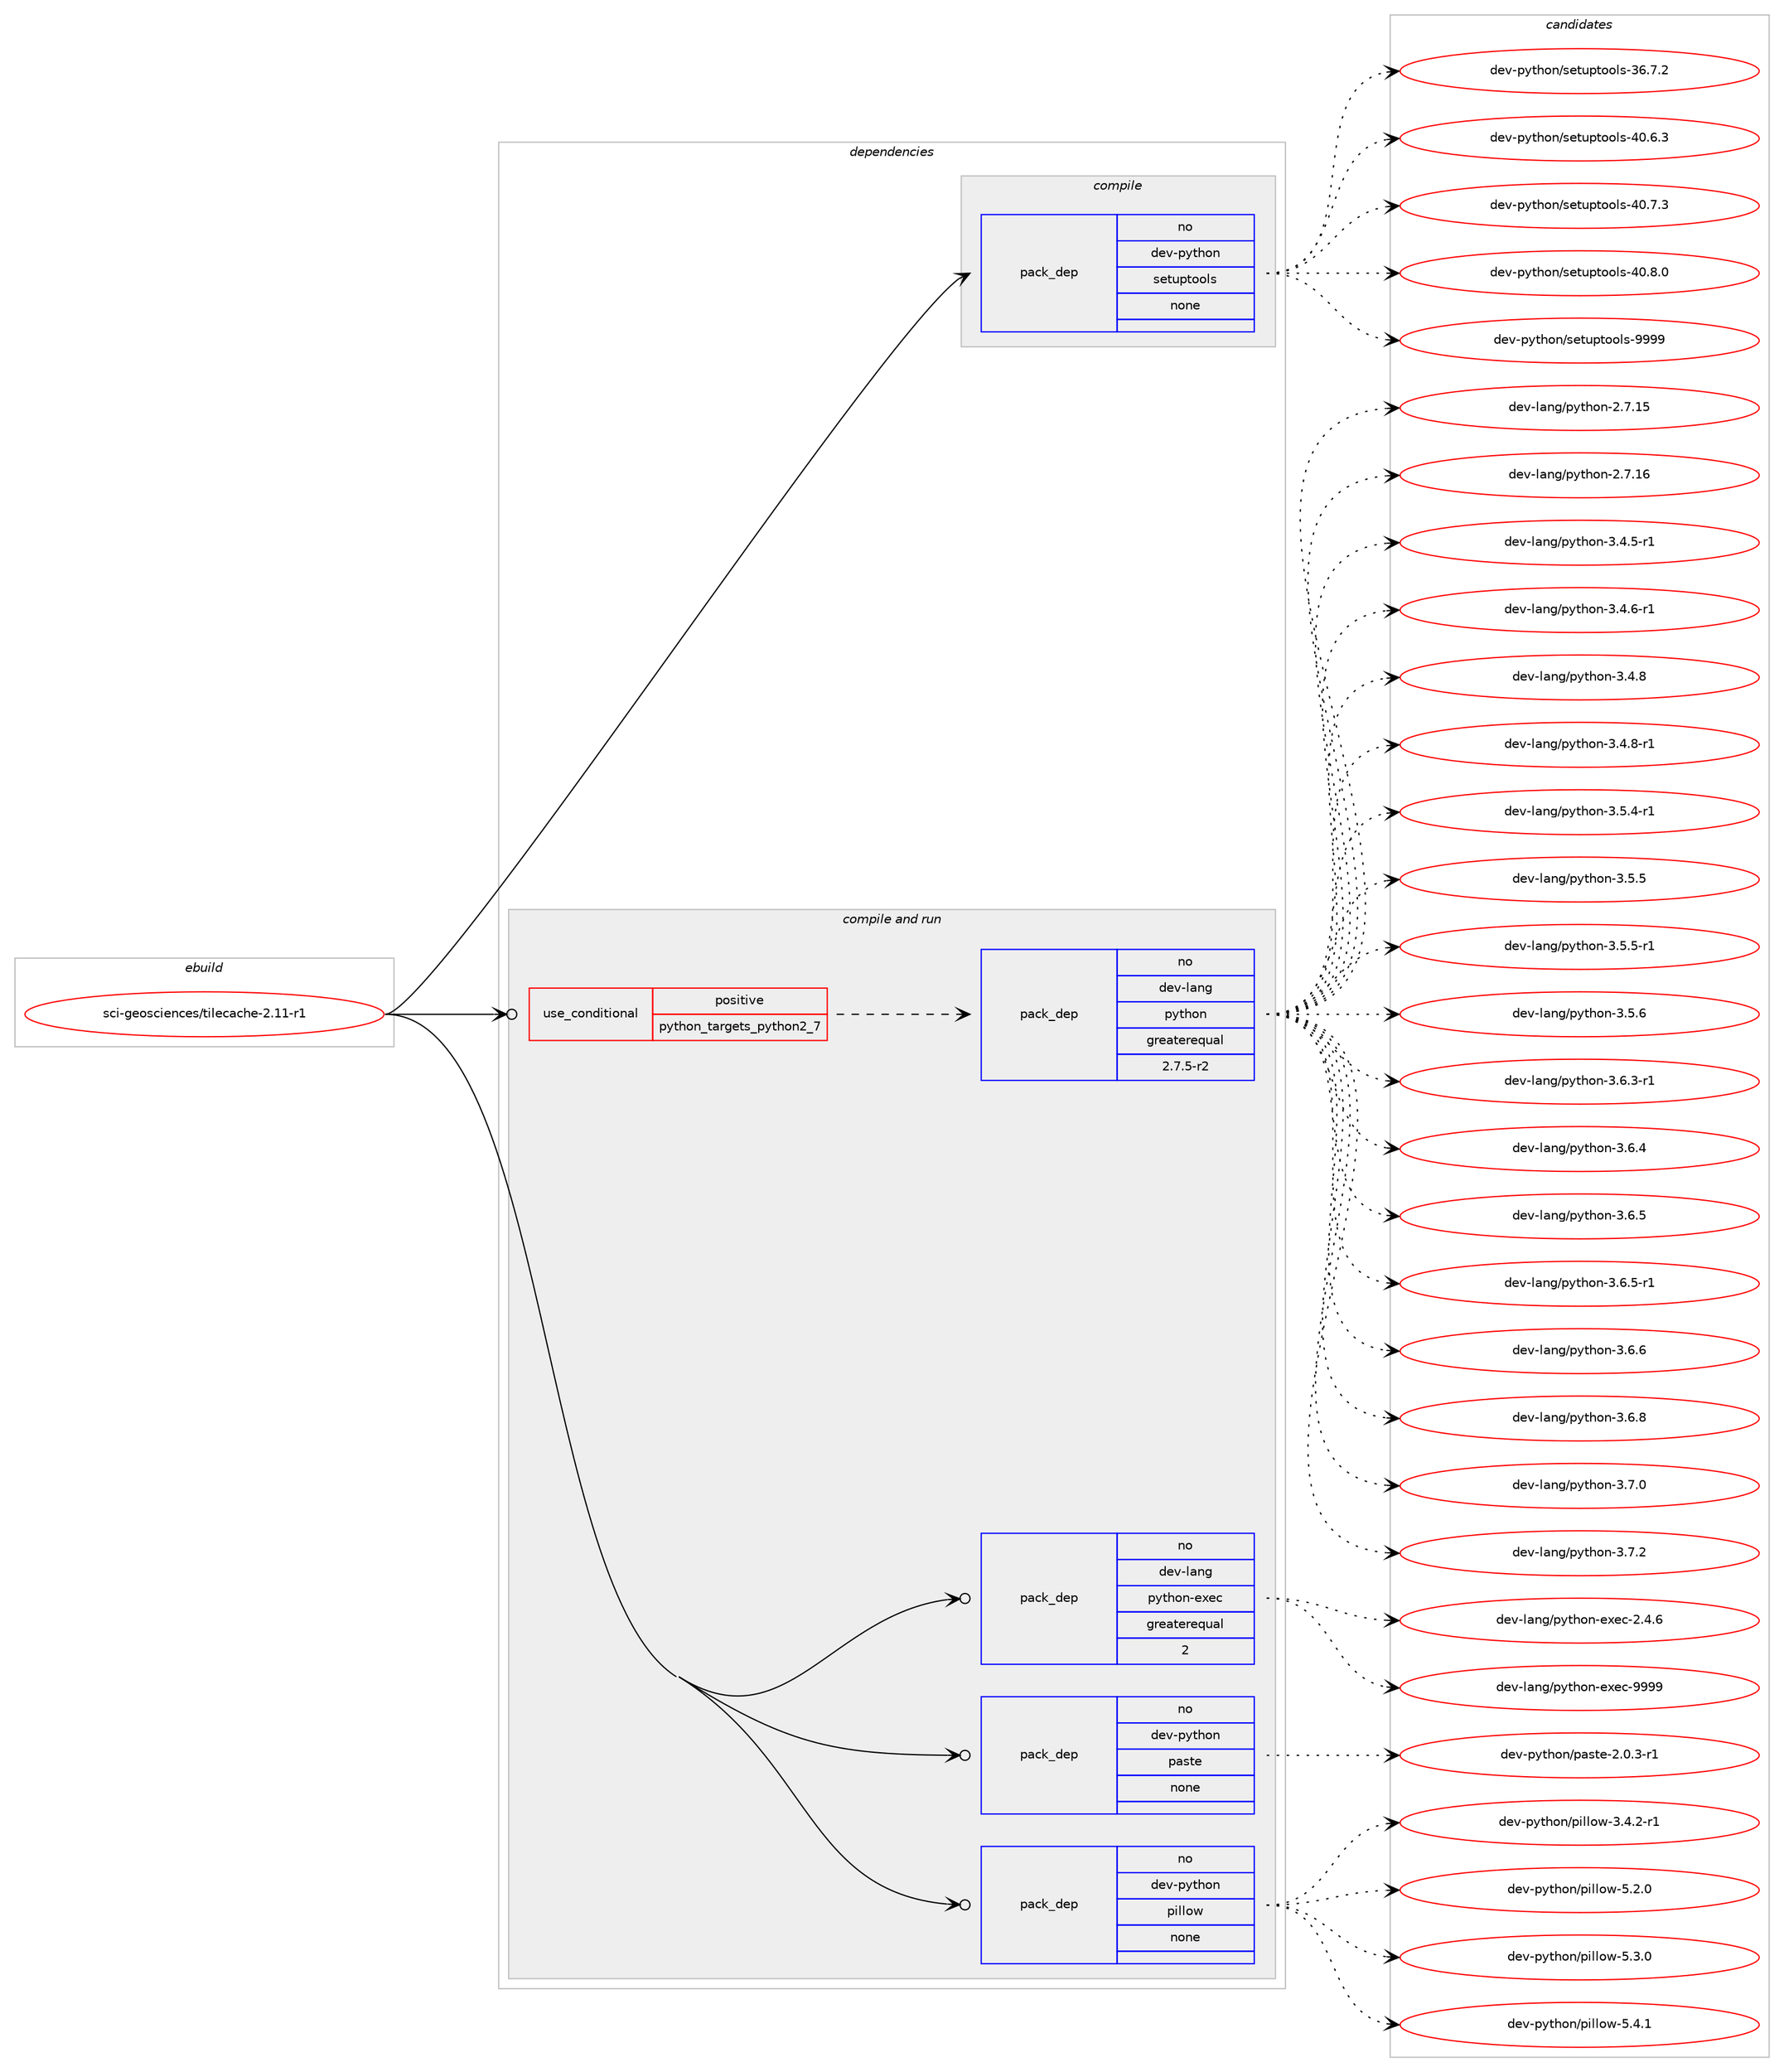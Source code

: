 digraph prolog {

# *************
# Graph options
# *************

newrank=true;
concentrate=true;
compound=true;
graph [rankdir=LR,fontname=Helvetica,fontsize=10,ranksep=1.5];#, ranksep=2.5, nodesep=0.2];
edge  [arrowhead=vee];
node  [fontname=Helvetica,fontsize=10];

# **********
# The ebuild
# **********

subgraph cluster_leftcol {
color=gray;
rank=same;
label=<<i>ebuild</i>>;
id [label="sci-geosciences/tilecache-2.11-r1", color=red, width=4, href="../sci-geosciences/tilecache-2.11-r1.svg"];
}

# ****************
# The dependencies
# ****************

subgraph cluster_midcol {
color=gray;
label=<<i>dependencies</i>>;
subgraph cluster_compile {
fillcolor="#eeeeee";
style=filled;
label=<<i>compile</i>>;
subgraph pack1211101 {
dependency1691719 [label=<<TABLE BORDER="0" CELLBORDER="1" CELLSPACING="0" CELLPADDING="4" WIDTH="220"><TR><TD ROWSPAN="6" CELLPADDING="30">pack_dep</TD></TR><TR><TD WIDTH="110">no</TD></TR><TR><TD>dev-python</TD></TR><TR><TD>setuptools</TD></TR><TR><TD>none</TD></TR><TR><TD></TD></TR></TABLE>>, shape=none, color=blue];
}
id:e -> dependency1691719:w [weight=20,style="solid",arrowhead="vee"];
}
subgraph cluster_compileandrun {
fillcolor="#eeeeee";
style=filled;
label=<<i>compile and run</i>>;
subgraph cond452910 {
dependency1691720 [label=<<TABLE BORDER="0" CELLBORDER="1" CELLSPACING="0" CELLPADDING="4"><TR><TD ROWSPAN="3" CELLPADDING="10">use_conditional</TD></TR><TR><TD>positive</TD></TR><TR><TD>python_targets_python2_7</TD></TR></TABLE>>, shape=none, color=red];
subgraph pack1211102 {
dependency1691721 [label=<<TABLE BORDER="0" CELLBORDER="1" CELLSPACING="0" CELLPADDING="4" WIDTH="220"><TR><TD ROWSPAN="6" CELLPADDING="30">pack_dep</TD></TR><TR><TD WIDTH="110">no</TD></TR><TR><TD>dev-lang</TD></TR><TR><TD>python</TD></TR><TR><TD>greaterequal</TD></TR><TR><TD>2.7.5-r2</TD></TR></TABLE>>, shape=none, color=blue];
}
dependency1691720:e -> dependency1691721:w [weight=20,style="dashed",arrowhead="vee"];
}
id:e -> dependency1691720:w [weight=20,style="solid",arrowhead="odotvee"];
subgraph pack1211103 {
dependency1691722 [label=<<TABLE BORDER="0" CELLBORDER="1" CELLSPACING="0" CELLPADDING="4" WIDTH="220"><TR><TD ROWSPAN="6" CELLPADDING="30">pack_dep</TD></TR><TR><TD WIDTH="110">no</TD></TR><TR><TD>dev-lang</TD></TR><TR><TD>python-exec</TD></TR><TR><TD>greaterequal</TD></TR><TR><TD>2</TD></TR></TABLE>>, shape=none, color=blue];
}
id:e -> dependency1691722:w [weight=20,style="solid",arrowhead="odotvee"];
subgraph pack1211104 {
dependency1691723 [label=<<TABLE BORDER="0" CELLBORDER="1" CELLSPACING="0" CELLPADDING="4" WIDTH="220"><TR><TD ROWSPAN="6" CELLPADDING="30">pack_dep</TD></TR><TR><TD WIDTH="110">no</TD></TR><TR><TD>dev-python</TD></TR><TR><TD>paste</TD></TR><TR><TD>none</TD></TR><TR><TD></TD></TR></TABLE>>, shape=none, color=blue];
}
id:e -> dependency1691723:w [weight=20,style="solid",arrowhead="odotvee"];
subgraph pack1211105 {
dependency1691724 [label=<<TABLE BORDER="0" CELLBORDER="1" CELLSPACING="0" CELLPADDING="4" WIDTH="220"><TR><TD ROWSPAN="6" CELLPADDING="30">pack_dep</TD></TR><TR><TD WIDTH="110">no</TD></TR><TR><TD>dev-python</TD></TR><TR><TD>pillow</TD></TR><TR><TD>none</TD></TR><TR><TD></TD></TR></TABLE>>, shape=none, color=blue];
}
id:e -> dependency1691724:w [weight=20,style="solid",arrowhead="odotvee"];
}
subgraph cluster_run {
fillcolor="#eeeeee";
style=filled;
label=<<i>run</i>>;
}
}

# **************
# The candidates
# **************

subgraph cluster_choices {
rank=same;
color=gray;
label=<<i>candidates</i>>;

subgraph choice1211101 {
color=black;
nodesep=1;
choice100101118451121211161041111104711510111611711211611111110811545515446554650 [label="dev-python/setuptools-36.7.2", color=red, width=4,href="../dev-python/setuptools-36.7.2.svg"];
choice100101118451121211161041111104711510111611711211611111110811545524846544651 [label="dev-python/setuptools-40.6.3", color=red, width=4,href="../dev-python/setuptools-40.6.3.svg"];
choice100101118451121211161041111104711510111611711211611111110811545524846554651 [label="dev-python/setuptools-40.7.3", color=red, width=4,href="../dev-python/setuptools-40.7.3.svg"];
choice100101118451121211161041111104711510111611711211611111110811545524846564648 [label="dev-python/setuptools-40.8.0", color=red, width=4,href="../dev-python/setuptools-40.8.0.svg"];
choice10010111845112121116104111110471151011161171121161111111081154557575757 [label="dev-python/setuptools-9999", color=red, width=4,href="../dev-python/setuptools-9999.svg"];
dependency1691719:e -> choice100101118451121211161041111104711510111611711211611111110811545515446554650:w [style=dotted,weight="100"];
dependency1691719:e -> choice100101118451121211161041111104711510111611711211611111110811545524846544651:w [style=dotted,weight="100"];
dependency1691719:e -> choice100101118451121211161041111104711510111611711211611111110811545524846554651:w [style=dotted,weight="100"];
dependency1691719:e -> choice100101118451121211161041111104711510111611711211611111110811545524846564648:w [style=dotted,weight="100"];
dependency1691719:e -> choice10010111845112121116104111110471151011161171121161111111081154557575757:w [style=dotted,weight="100"];
}
subgraph choice1211102 {
color=black;
nodesep=1;
choice10010111845108971101034711212111610411111045504655464953 [label="dev-lang/python-2.7.15", color=red, width=4,href="../dev-lang/python-2.7.15.svg"];
choice10010111845108971101034711212111610411111045504655464954 [label="dev-lang/python-2.7.16", color=red, width=4,href="../dev-lang/python-2.7.16.svg"];
choice1001011184510897110103471121211161041111104551465246534511449 [label="dev-lang/python-3.4.5-r1", color=red, width=4,href="../dev-lang/python-3.4.5-r1.svg"];
choice1001011184510897110103471121211161041111104551465246544511449 [label="dev-lang/python-3.4.6-r1", color=red, width=4,href="../dev-lang/python-3.4.6-r1.svg"];
choice100101118451089711010347112121116104111110455146524656 [label="dev-lang/python-3.4.8", color=red, width=4,href="../dev-lang/python-3.4.8.svg"];
choice1001011184510897110103471121211161041111104551465246564511449 [label="dev-lang/python-3.4.8-r1", color=red, width=4,href="../dev-lang/python-3.4.8-r1.svg"];
choice1001011184510897110103471121211161041111104551465346524511449 [label="dev-lang/python-3.5.4-r1", color=red, width=4,href="../dev-lang/python-3.5.4-r1.svg"];
choice100101118451089711010347112121116104111110455146534653 [label="dev-lang/python-3.5.5", color=red, width=4,href="../dev-lang/python-3.5.5.svg"];
choice1001011184510897110103471121211161041111104551465346534511449 [label="dev-lang/python-3.5.5-r1", color=red, width=4,href="../dev-lang/python-3.5.5-r1.svg"];
choice100101118451089711010347112121116104111110455146534654 [label="dev-lang/python-3.5.6", color=red, width=4,href="../dev-lang/python-3.5.6.svg"];
choice1001011184510897110103471121211161041111104551465446514511449 [label="dev-lang/python-3.6.3-r1", color=red, width=4,href="../dev-lang/python-3.6.3-r1.svg"];
choice100101118451089711010347112121116104111110455146544652 [label="dev-lang/python-3.6.4", color=red, width=4,href="../dev-lang/python-3.6.4.svg"];
choice100101118451089711010347112121116104111110455146544653 [label="dev-lang/python-3.6.5", color=red, width=4,href="../dev-lang/python-3.6.5.svg"];
choice1001011184510897110103471121211161041111104551465446534511449 [label="dev-lang/python-3.6.5-r1", color=red, width=4,href="../dev-lang/python-3.6.5-r1.svg"];
choice100101118451089711010347112121116104111110455146544654 [label="dev-lang/python-3.6.6", color=red, width=4,href="../dev-lang/python-3.6.6.svg"];
choice100101118451089711010347112121116104111110455146544656 [label="dev-lang/python-3.6.8", color=red, width=4,href="../dev-lang/python-3.6.8.svg"];
choice100101118451089711010347112121116104111110455146554648 [label="dev-lang/python-3.7.0", color=red, width=4,href="../dev-lang/python-3.7.0.svg"];
choice100101118451089711010347112121116104111110455146554650 [label="dev-lang/python-3.7.2", color=red, width=4,href="../dev-lang/python-3.7.2.svg"];
dependency1691721:e -> choice10010111845108971101034711212111610411111045504655464953:w [style=dotted,weight="100"];
dependency1691721:e -> choice10010111845108971101034711212111610411111045504655464954:w [style=dotted,weight="100"];
dependency1691721:e -> choice1001011184510897110103471121211161041111104551465246534511449:w [style=dotted,weight="100"];
dependency1691721:e -> choice1001011184510897110103471121211161041111104551465246544511449:w [style=dotted,weight="100"];
dependency1691721:e -> choice100101118451089711010347112121116104111110455146524656:w [style=dotted,weight="100"];
dependency1691721:e -> choice1001011184510897110103471121211161041111104551465246564511449:w [style=dotted,weight="100"];
dependency1691721:e -> choice1001011184510897110103471121211161041111104551465346524511449:w [style=dotted,weight="100"];
dependency1691721:e -> choice100101118451089711010347112121116104111110455146534653:w [style=dotted,weight="100"];
dependency1691721:e -> choice1001011184510897110103471121211161041111104551465346534511449:w [style=dotted,weight="100"];
dependency1691721:e -> choice100101118451089711010347112121116104111110455146534654:w [style=dotted,weight="100"];
dependency1691721:e -> choice1001011184510897110103471121211161041111104551465446514511449:w [style=dotted,weight="100"];
dependency1691721:e -> choice100101118451089711010347112121116104111110455146544652:w [style=dotted,weight="100"];
dependency1691721:e -> choice100101118451089711010347112121116104111110455146544653:w [style=dotted,weight="100"];
dependency1691721:e -> choice1001011184510897110103471121211161041111104551465446534511449:w [style=dotted,weight="100"];
dependency1691721:e -> choice100101118451089711010347112121116104111110455146544654:w [style=dotted,weight="100"];
dependency1691721:e -> choice100101118451089711010347112121116104111110455146544656:w [style=dotted,weight="100"];
dependency1691721:e -> choice100101118451089711010347112121116104111110455146554648:w [style=dotted,weight="100"];
dependency1691721:e -> choice100101118451089711010347112121116104111110455146554650:w [style=dotted,weight="100"];
}
subgraph choice1211103 {
color=black;
nodesep=1;
choice1001011184510897110103471121211161041111104510112010199455046524654 [label="dev-lang/python-exec-2.4.6", color=red, width=4,href="../dev-lang/python-exec-2.4.6.svg"];
choice10010111845108971101034711212111610411111045101120101994557575757 [label="dev-lang/python-exec-9999", color=red, width=4,href="../dev-lang/python-exec-9999.svg"];
dependency1691722:e -> choice1001011184510897110103471121211161041111104510112010199455046524654:w [style=dotted,weight="100"];
dependency1691722:e -> choice10010111845108971101034711212111610411111045101120101994557575757:w [style=dotted,weight="100"];
}
subgraph choice1211104 {
color=black;
nodesep=1;
choice1001011184511212111610411111047112971151161014550464846514511449 [label="dev-python/paste-2.0.3-r1", color=red, width=4,href="../dev-python/paste-2.0.3-r1.svg"];
dependency1691723:e -> choice1001011184511212111610411111047112971151161014550464846514511449:w [style=dotted,weight="100"];
}
subgraph choice1211105 {
color=black;
nodesep=1;
choice10010111845112121116104111110471121051081081111194551465246504511449 [label="dev-python/pillow-3.4.2-r1", color=red, width=4,href="../dev-python/pillow-3.4.2-r1.svg"];
choice1001011184511212111610411111047112105108108111119455346504648 [label="dev-python/pillow-5.2.0", color=red, width=4,href="../dev-python/pillow-5.2.0.svg"];
choice1001011184511212111610411111047112105108108111119455346514648 [label="dev-python/pillow-5.3.0", color=red, width=4,href="../dev-python/pillow-5.3.0.svg"];
choice1001011184511212111610411111047112105108108111119455346524649 [label="dev-python/pillow-5.4.1", color=red, width=4,href="../dev-python/pillow-5.4.1.svg"];
dependency1691724:e -> choice10010111845112121116104111110471121051081081111194551465246504511449:w [style=dotted,weight="100"];
dependency1691724:e -> choice1001011184511212111610411111047112105108108111119455346504648:w [style=dotted,weight="100"];
dependency1691724:e -> choice1001011184511212111610411111047112105108108111119455346514648:w [style=dotted,weight="100"];
dependency1691724:e -> choice1001011184511212111610411111047112105108108111119455346524649:w [style=dotted,weight="100"];
}
}

}
